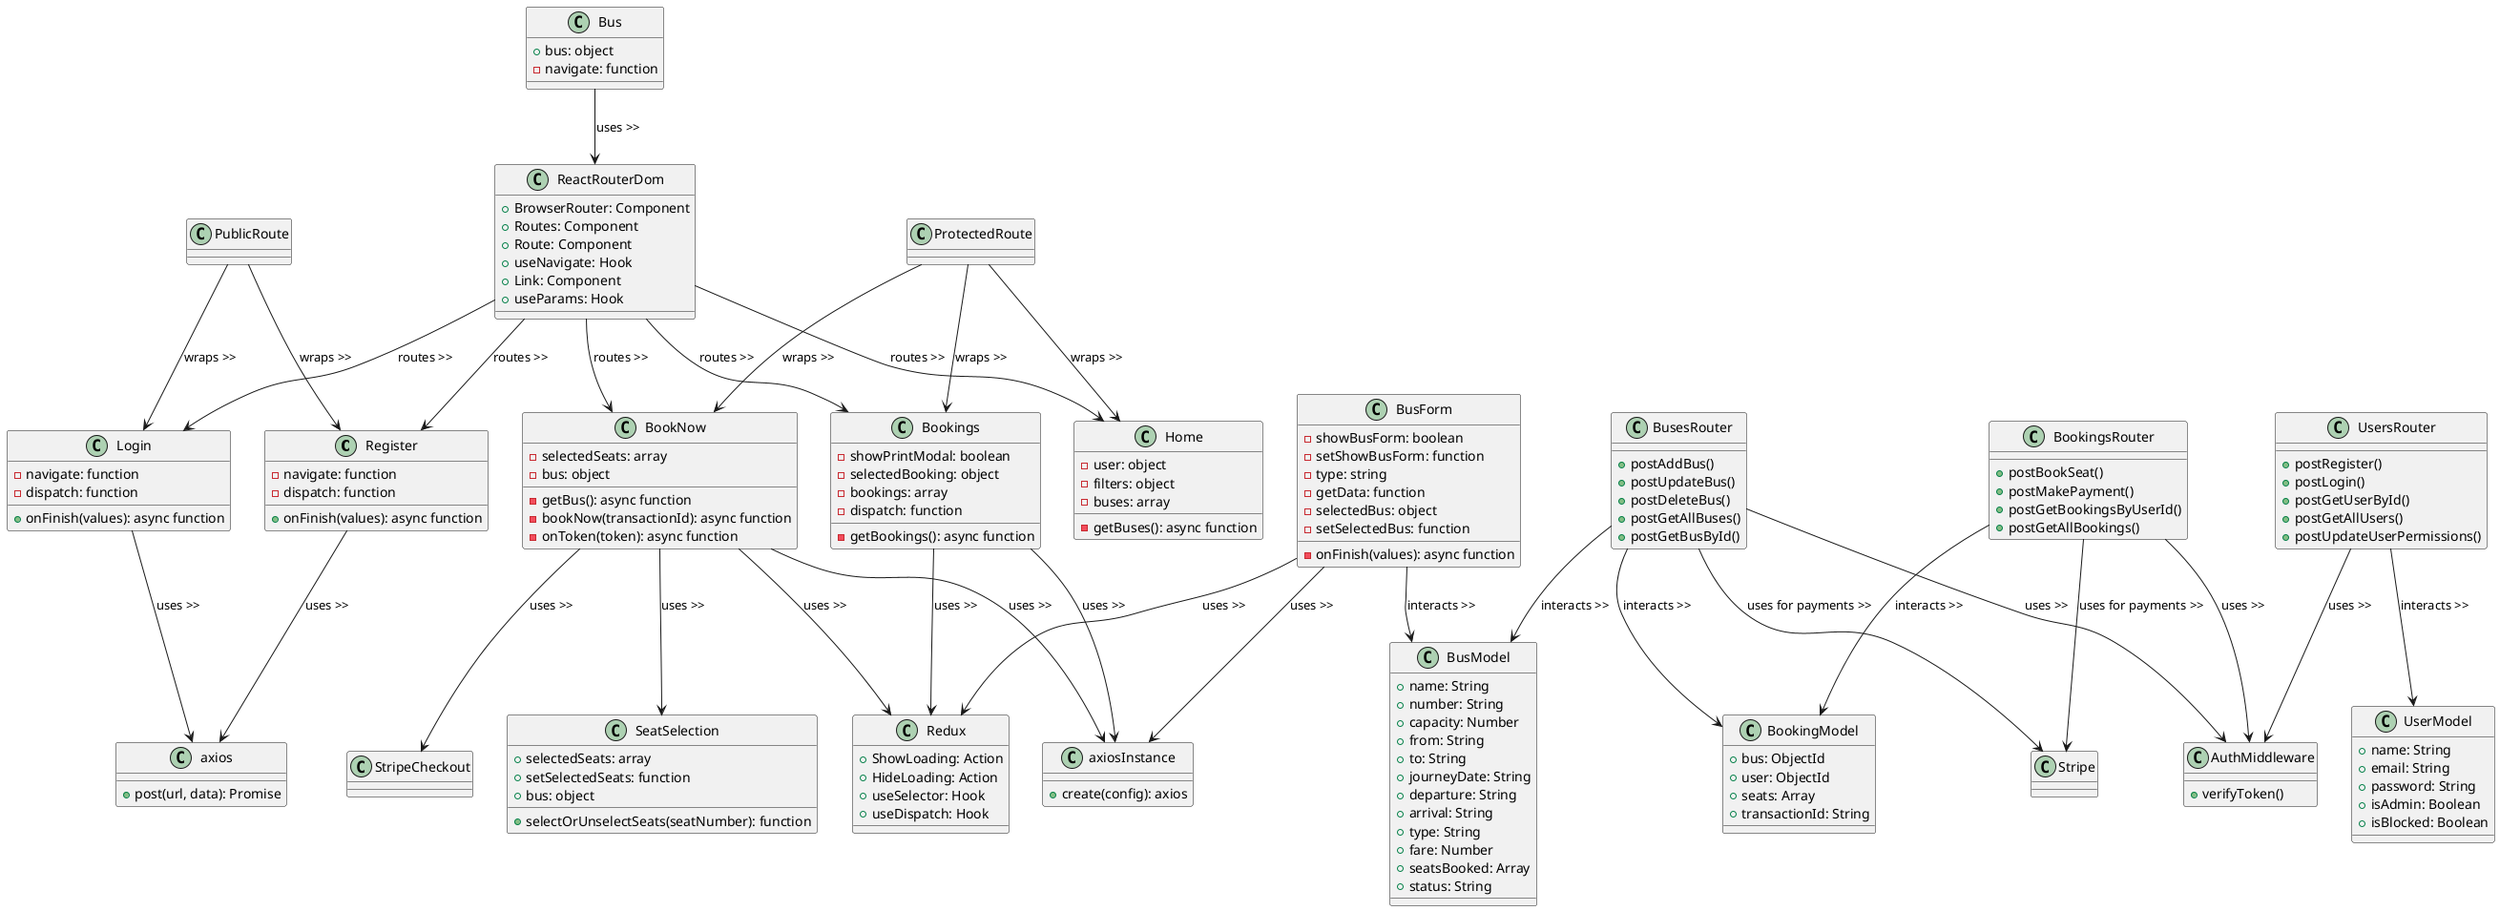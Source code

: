 @startuml

class Register {
    -navigate: function
    -dispatch: function
    +onFinish(values): async function
}

class Login {
    -navigate: function
    -dispatch: function
    +onFinish(values): async function
}

class Home {
    -user: object
    -filters: object
    -buses: array
    -getBuses(): async function
}

class Bus {
    +bus: object
    -navigate: function
}

class Bookings {
    -showPrintModal: boolean
    -selectedBooking: object
    -bookings: array
    -dispatch: function
    -getBookings(): async function
}

class BookNow {
    -selectedSeats: array
    -bus: object
    -getBus(): async function
    -bookNow(transactionId): async function
    -onToken(token): async function
}

class SeatSelection {
    +selectedSeats: array
    +setSelectedSeats: function
    +bus: object
    +selectOrUnselectSeats(seatNumber): function
}

class BusForm {
    -showBusForm: boolean
    -setShowBusForm: function
    -type: string
    -getData: function
    -selectedBus: object
    -setSelectedBus: function
    -onFinish(values): async function
}

class axios {
    +post(url, data): Promise
}

class axiosInstance {
    +create(config): axios
}
class Redux {
    +ShowLoading: Action
    +HideLoading: Action
    +useSelector: Hook
    +useDispatch: Hook
}

class ReactRouterDom {
    +BrowserRouter: Component
    +Routes: Component
    +Route: Component
    +useNavigate: Hook
    +Link: Component
    +useParams: Hook
}

class BusesRouter {
    +postAddBus()
    +postUpdateBus()
    +postDeleteBus()
    +postGetAllBuses()
    +postGetBusById()
}

class BusModel {
    +name: String
    +number: String
    +capacity: Number
    +from: String
    +to: String
    +journeyDate: String
    +departure: String
    +arrival: String
    +type: String
    +fare: Number
    +seatsBooked: Array
    +status: String
}

class BookingModel {
    +bus: ObjectId
    +user: ObjectId
    +seats: Array
    +transactionId: String
}

class UserModel {
    +name: String
    +email: String
    +password: String
    +isAdmin: Boolean
    +isBlocked: Boolean
}

class UsersRouter {
    +postRegister()
    +postLogin()
    +postGetUserById()
    +postGetAllUsers()
    +postUpdateUserPermissions()
}

class BookingsRouter {
    +postBookSeat()
    +postMakePayment()
    +postGetBookingsByUserId()
    +postGetAllBookings()
}

class Stripe {}

class AuthMiddleware {
    +verifyToken()
}



ReactRouterDom --> Home : routes >>
ReactRouterDom --> Login : routes >>
ReactRouterDom --> Register : routes >>
ReactRouterDom --> Bookings : routes >>
ReactRouterDom --> BookNow : routes >>

PublicRoute --> Login : wraps >>
PublicRoute --> Register : wraps >>

ProtectedRoute --> Home : wraps >>
ProtectedRoute --> Bookings : wraps >>
ProtectedRoute --> BookNow : wraps >>

Login --> axios : uses >>
Register --> axios : uses >>

BookNow --> SeatSelection : uses >>
BookNow --> StripeCheckout : uses >>
BookNow --> axiosInstance : uses >>
BookNow --> Redux : uses >>

Bookings --> axiosInstance : uses >>
Bookings --> Redux : uses >>

BusForm --> axiosInstance : uses >>
BusForm --> Redux : uses >>
BusForm --> BusModel : interacts >>

BusesRouter --> BusModel : interacts >>
BusesRouter --> BookingModel : interacts >>
BusesRouter --> Stripe : uses for payments >>
BusesRouter --> AuthMiddleware : uses >>

BookingsRouter --> BookingModel : interacts >>
BookingsRouter --> Stripe : uses for payments >>
BookingsRouter --> AuthMiddleware : uses >>

UsersRouter --> UserModel : interacts >>
UsersRouter --> AuthMiddleware : uses >>

Bus --> ReactRouterDom : uses >>

@enduml